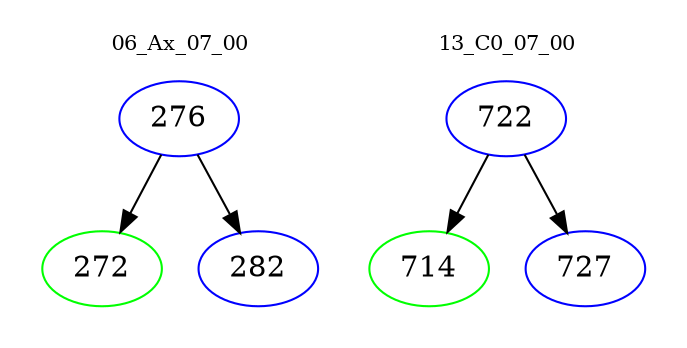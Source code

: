 digraph{
subgraph cluster_0 {
color = white
label = "06_Ax_07_00";
fontsize=10;
T0_276 [label="276", color="blue"]
T0_276 -> T0_272 [color="black"]
T0_272 [label="272", color="green"]
T0_276 -> T0_282 [color="black"]
T0_282 [label="282", color="blue"]
}
subgraph cluster_1 {
color = white
label = "13_C0_07_00";
fontsize=10;
T1_722 [label="722", color="blue"]
T1_722 -> T1_714 [color="black"]
T1_714 [label="714", color="green"]
T1_722 -> T1_727 [color="black"]
T1_727 [label="727", color="blue"]
}
}
